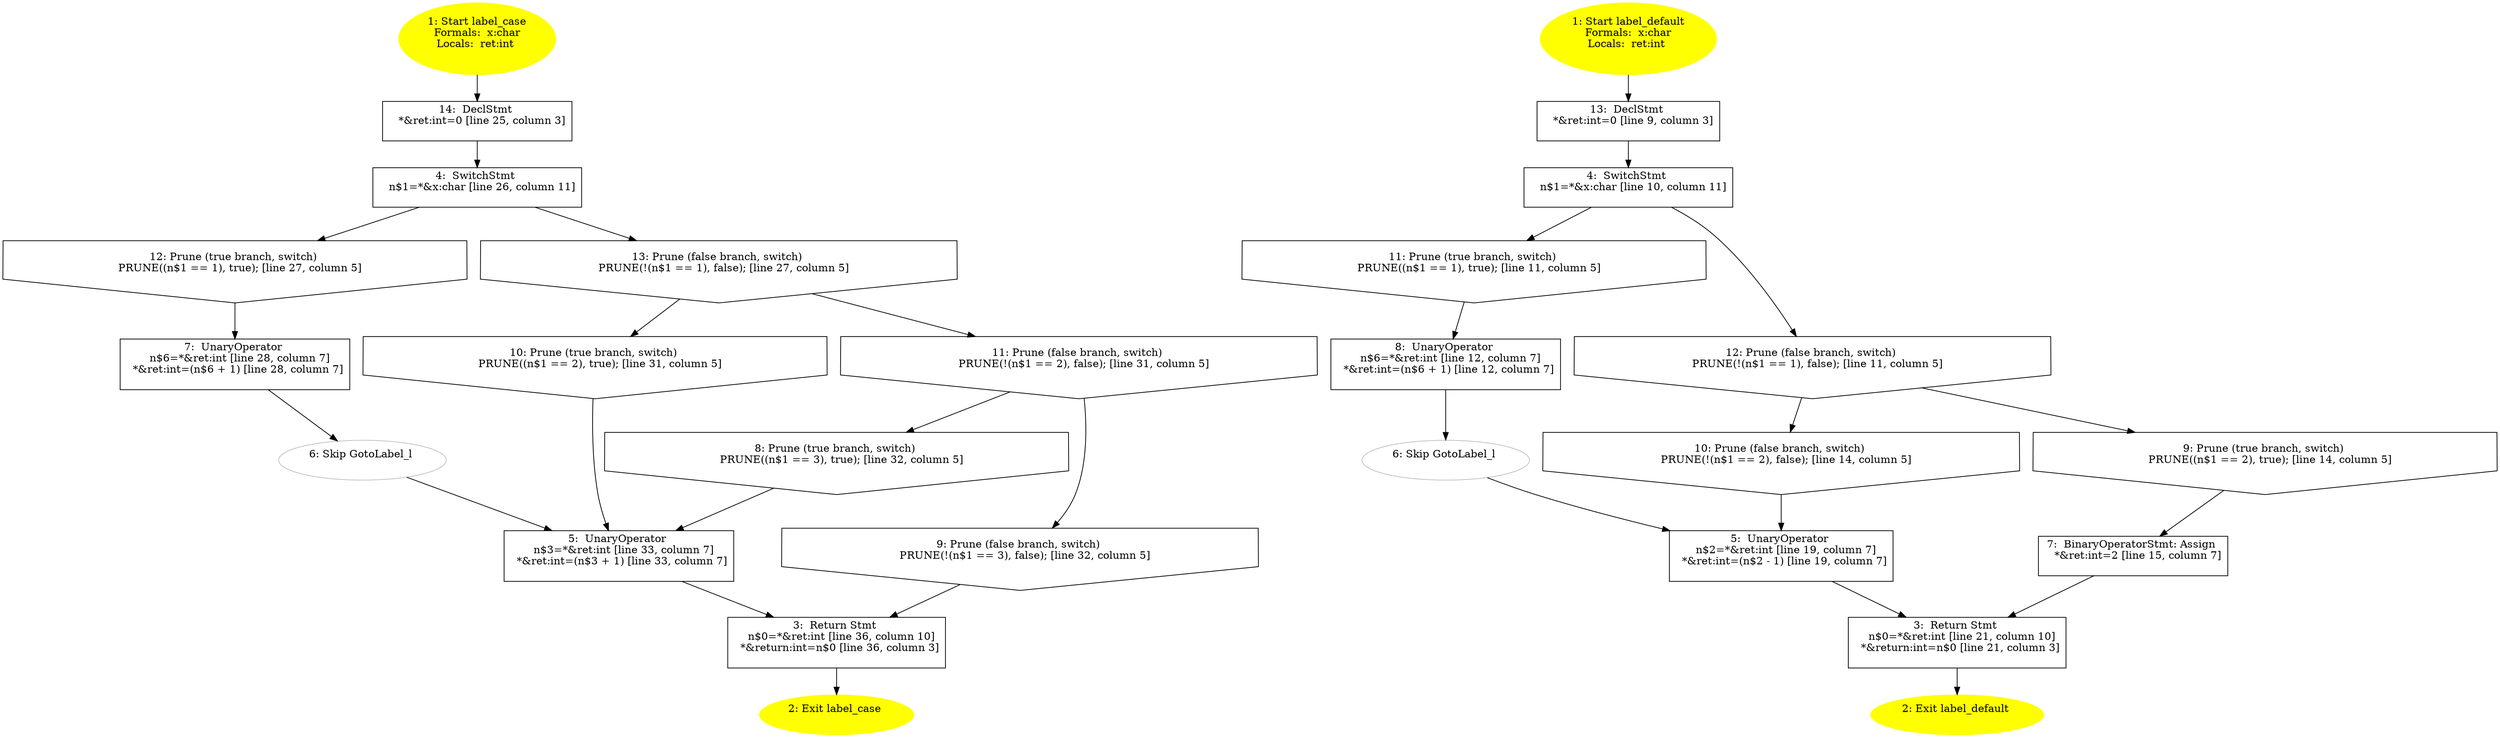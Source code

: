 /* @generated */
digraph cfg {
"label_case.83d07a314df100648248d9156212096b_1" [label="1: Start label_case\nFormals:  x:char\nLocals:  ret:int \n  " color=yellow style=filled]
	

	 "label_case.83d07a314df100648248d9156212096b_1" -> "label_case.83d07a314df100648248d9156212096b_14" ;
"label_case.83d07a314df100648248d9156212096b_2" [label="2: Exit label_case \n  " color=yellow style=filled]
	

"label_case.83d07a314df100648248d9156212096b_3" [label="3:  Return Stmt \n   n$0=*&ret:int [line 36, column 10]\n  *&return:int=n$0 [line 36, column 3]\n " shape="box"]
	

	 "label_case.83d07a314df100648248d9156212096b_3" -> "label_case.83d07a314df100648248d9156212096b_2" ;
"label_case.83d07a314df100648248d9156212096b_4" [label="4:  SwitchStmt \n   n$1=*&x:char [line 26, column 11]\n " shape="box"]
	

	 "label_case.83d07a314df100648248d9156212096b_4" -> "label_case.83d07a314df100648248d9156212096b_12" ;
	 "label_case.83d07a314df100648248d9156212096b_4" -> "label_case.83d07a314df100648248d9156212096b_13" ;
"label_case.83d07a314df100648248d9156212096b_5" [label="5:  UnaryOperator \n   n$3=*&ret:int [line 33, column 7]\n  *&ret:int=(n$3 + 1) [line 33, column 7]\n " shape="box"]
	

	 "label_case.83d07a314df100648248d9156212096b_5" -> "label_case.83d07a314df100648248d9156212096b_3" ;
"label_case.83d07a314df100648248d9156212096b_6" [label="6: Skip GotoLabel_l \n  " color="gray"]
	

	 "label_case.83d07a314df100648248d9156212096b_6" -> "label_case.83d07a314df100648248d9156212096b_5" ;
"label_case.83d07a314df100648248d9156212096b_7" [label="7:  UnaryOperator \n   n$6=*&ret:int [line 28, column 7]\n  *&ret:int=(n$6 + 1) [line 28, column 7]\n " shape="box"]
	

	 "label_case.83d07a314df100648248d9156212096b_7" -> "label_case.83d07a314df100648248d9156212096b_6" ;
"label_case.83d07a314df100648248d9156212096b_8" [label="8: Prune (true branch, switch) \n   PRUNE((n$1 == 3), true); [line 32, column 5]\n " shape="invhouse"]
	

	 "label_case.83d07a314df100648248d9156212096b_8" -> "label_case.83d07a314df100648248d9156212096b_5" ;
"label_case.83d07a314df100648248d9156212096b_9" [label="9: Prune (false branch, switch) \n   PRUNE(!(n$1 == 3), false); [line 32, column 5]\n " shape="invhouse"]
	

	 "label_case.83d07a314df100648248d9156212096b_9" -> "label_case.83d07a314df100648248d9156212096b_3" ;
"label_case.83d07a314df100648248d9156212096b_10" [label="10: Prune (true branch, switch) \n   PRUNE((n$1 == 2), true); [line 31, column 5]\n " shape="invhouse"]
	

	 "label_case.83d07a314df100648248d9156212096b_10" -> "label_case.83d07a314df100648248d9156212096b_5" ;
"label_case.83d07a314df100648248d9156212096b_11" [label="11: Prune (false branch, switch) \n   PRUNE(!(n$1 == 2), false); [line 31, column 5]\n " shape="invhouse"]
	

	 "label_case.83d07a314df100648248d9156212096b_11" -> "label_case.83d07a314df100648248d9156212096b_8" ;
	 "label_case.83d07a314df100648248d9156212096b_11" -> "label_case.83d07a314df100648248d9156212096b_9" ;
"label_case.83d07a314df100648248d9156212096b_12" [label="12: Prune (true branch, switch) \n   PRUNE((n$1 == 1), true); [line 27, column 5]\n " shape="invhouse"]
	

	 "label_case.83d07a314df100648248d9156212096b_12" -> "label_case.83d07a314df100648248d9156212096b_7" ;
"label_case.83d07a314df100648248d9156212096b_13" [label="13: Prune (false branch, switch) \n   PRUNE(!(n$1 == 1), false); [line 27, column 5]\n " shape="invhouse"]
	

	 "label_case.83d07a314df100648248d9156212096b_13" -> "label_case.83d07a314df100648248d9156212096b_10" ;
	 "label_case.83d07a314df100648248d9156212096b_13" -> "label_case.83d07a314df100648248d9156212096b_11" ;
"label_case.83d07a314df100648248d9156212096b_14" [label="14:  DeclStmt \n   *&ret:int=0 [line 25, column 3]\n " shape="box"]
	

	 "label_case.83d07a314df100648248d9156212096b_14" -> "label_case.83d07a314df100648248d9156212096b_4" ;
"label_default.f30729864b0243c0a794ef0254fe7d23_1" [label="1: Start label_default\nFormals:  x:char\nLocals:  ret:int \n  " color=yellow style=filled]
	

	 "label_default.f30729864b0243c0a794ef0254fe7d23_1" -> "label_default.f30729864b0243c0a794ef0254fe7d23_13" ;
"label_default.f30729864b0243c0a794ef0254fe7d23_2" [label="2: Exit label_default \n  " color=yellow style=filled]
	

"label_default.f30729864b0243c0a794ef0254fe7d23_3" [label="3:  Return Stmt \n   n$0=*&ret:int [line 21, column 10]\n  *&return:int=n$0 [line 21, column 3]\n " shape="box"]
	

	 "label_default.f30729864b0243c0a794ef0254fe7d23_3" -> "label_default.f30729864b0243c0a794ef0254fe7d23_2" ;
"label_default.f30729864b0243c0a794ef0254fe7d23_4" [label="4:  SwitchStmt \n   n$1=*&x:char [line 10, column 11]\n " shape="box"]
	

	 "label_default.f30729864b0243c0a794ef0254fe7d23_4" -> "label_default.f30729864b0243c0a794ef0254fe7d23_11" ;
	 "label_default.f30729864b0243c0a794ef0254fe7d23_4" -> "label_default.f30729864b0243c0a794ef0254fe7d23_12" ;
"label_default.f30729864b0243c0a794ef0254fe7d23_5" [label="5:  UnaryOperator \n   n$2=*&ret:int [line 19, column 7]\n  *&ret:int=(n$2 - 1) [line 19, column 7]\n " shape="box"]
	

	 "label_default.f30729864b0243c0a794ef0254fe7d23_5" -> "label_default.f30729864b0243c0a794ef0254fe7d23_3" ;
"label_default.f30729864b0243c0a794ef0254fe7d23_6" [label="6: Skip GotoLabel_l \n  " color="gray"]
	

	 "label_default.f30729864b0243c0a794ef0254fe7d23_6" -> "label_default.f30729864b0243c0a794ef0254fe7d23_5" ;
"label_default.f30729864b0243c0a794ef0254fe7d23_7" [label="7:  BinaryOperatorStmt: Assign \n   *&ret:int=2 [line 15, column 7]\n " shape="box"]
	

	 "label_default.f30729864b0243c0a794ef0254fe7d23_7" -> "label_default.f30729864b0243c0a794ef0254fe7d23_3" ;
"label_default.f30729864b0243c0a794ef0254fe7d23_8" [label="8:  UnaryOperator \n   n$6=*&ret:int [line 12, column 7]\n  *&ret:int=(n$6 + 1) [line 12, column 7]\n " shape="box"]
	

	 "label_default.f30729864b0243c0a794ef0254fe7d23_8" -> "label_default.f30729864b0243c0a794ef0254fe7d23_6" ;
"label_default.f30729864b0243c0a794ef0254fe7d23_9" [label="9: Prune (true branch, switch) \n   PRUNE((n$1 == 2), true); [line 14, column 5]\n " shape="invhouse"]
	

	 "label_default.f30729864b0243c0a794ef0254fe7d23_9" -> "label_default.f30729864b0243c0a794ef0254fe7d23_7" ;
"label_default.f30729864b0243c0a794ef0254fe7d23_10" [label="10: Prune (false branch, switch) \n   PRUNE(!(n$1 == 2), false); [line 14, column 5]\n " shape="invhouse"]
	

	 "label_default.f30729864b0243c0a794ef0254fe7d23_10" -> "label_default.f30729864b0243c0a794ef0254fe7d23_5" ;
"label_default.f30729864b0243c0a794ef0254fe7d23_11" [label="11: Prune (true branch, switch) \n   PRUNE((n$1 == 1), true); [line 11, column 5]\n " shape="invhouse"]
	

	 "label_default.f30729864b0243c0a794ef0254fe7d23_11" -> "label_default.f30729864b0243c0a794ef0254fe7d23_8" ;
"label_default.f30729864b0243c0a794ef0254fe7d23_12" [label="12: Prune (false branch, switch) \n   PRUNE(!(n$1 == 1), false); [line 11, column 5]\n " shape="invhouse"]
	

	 "label_default.f30729864b0243c0a794ef0254fe7d23_12" -> "label_default.f30729864b0243c0a794ef0254fe7d23_9" ;
	 "label_default.f30729864b0243c0a794ef0254fe7d23_12" -> "label_default.f30729864b0243c0a794ef0254fe7d23_10" ;
"label_default.f30729864b0243c0a794ef0254fe7d23_13" [label="13:  DeclStmt \n   *&ret:int=0 [line 9, column 3]\n " shape="box"]
	

	 "label_default.f30729864b0243c0a794ef0254fe7d23_13" -> "label_default.f30729864b0243c0a794ef0254fe7d23_4" ;
}
